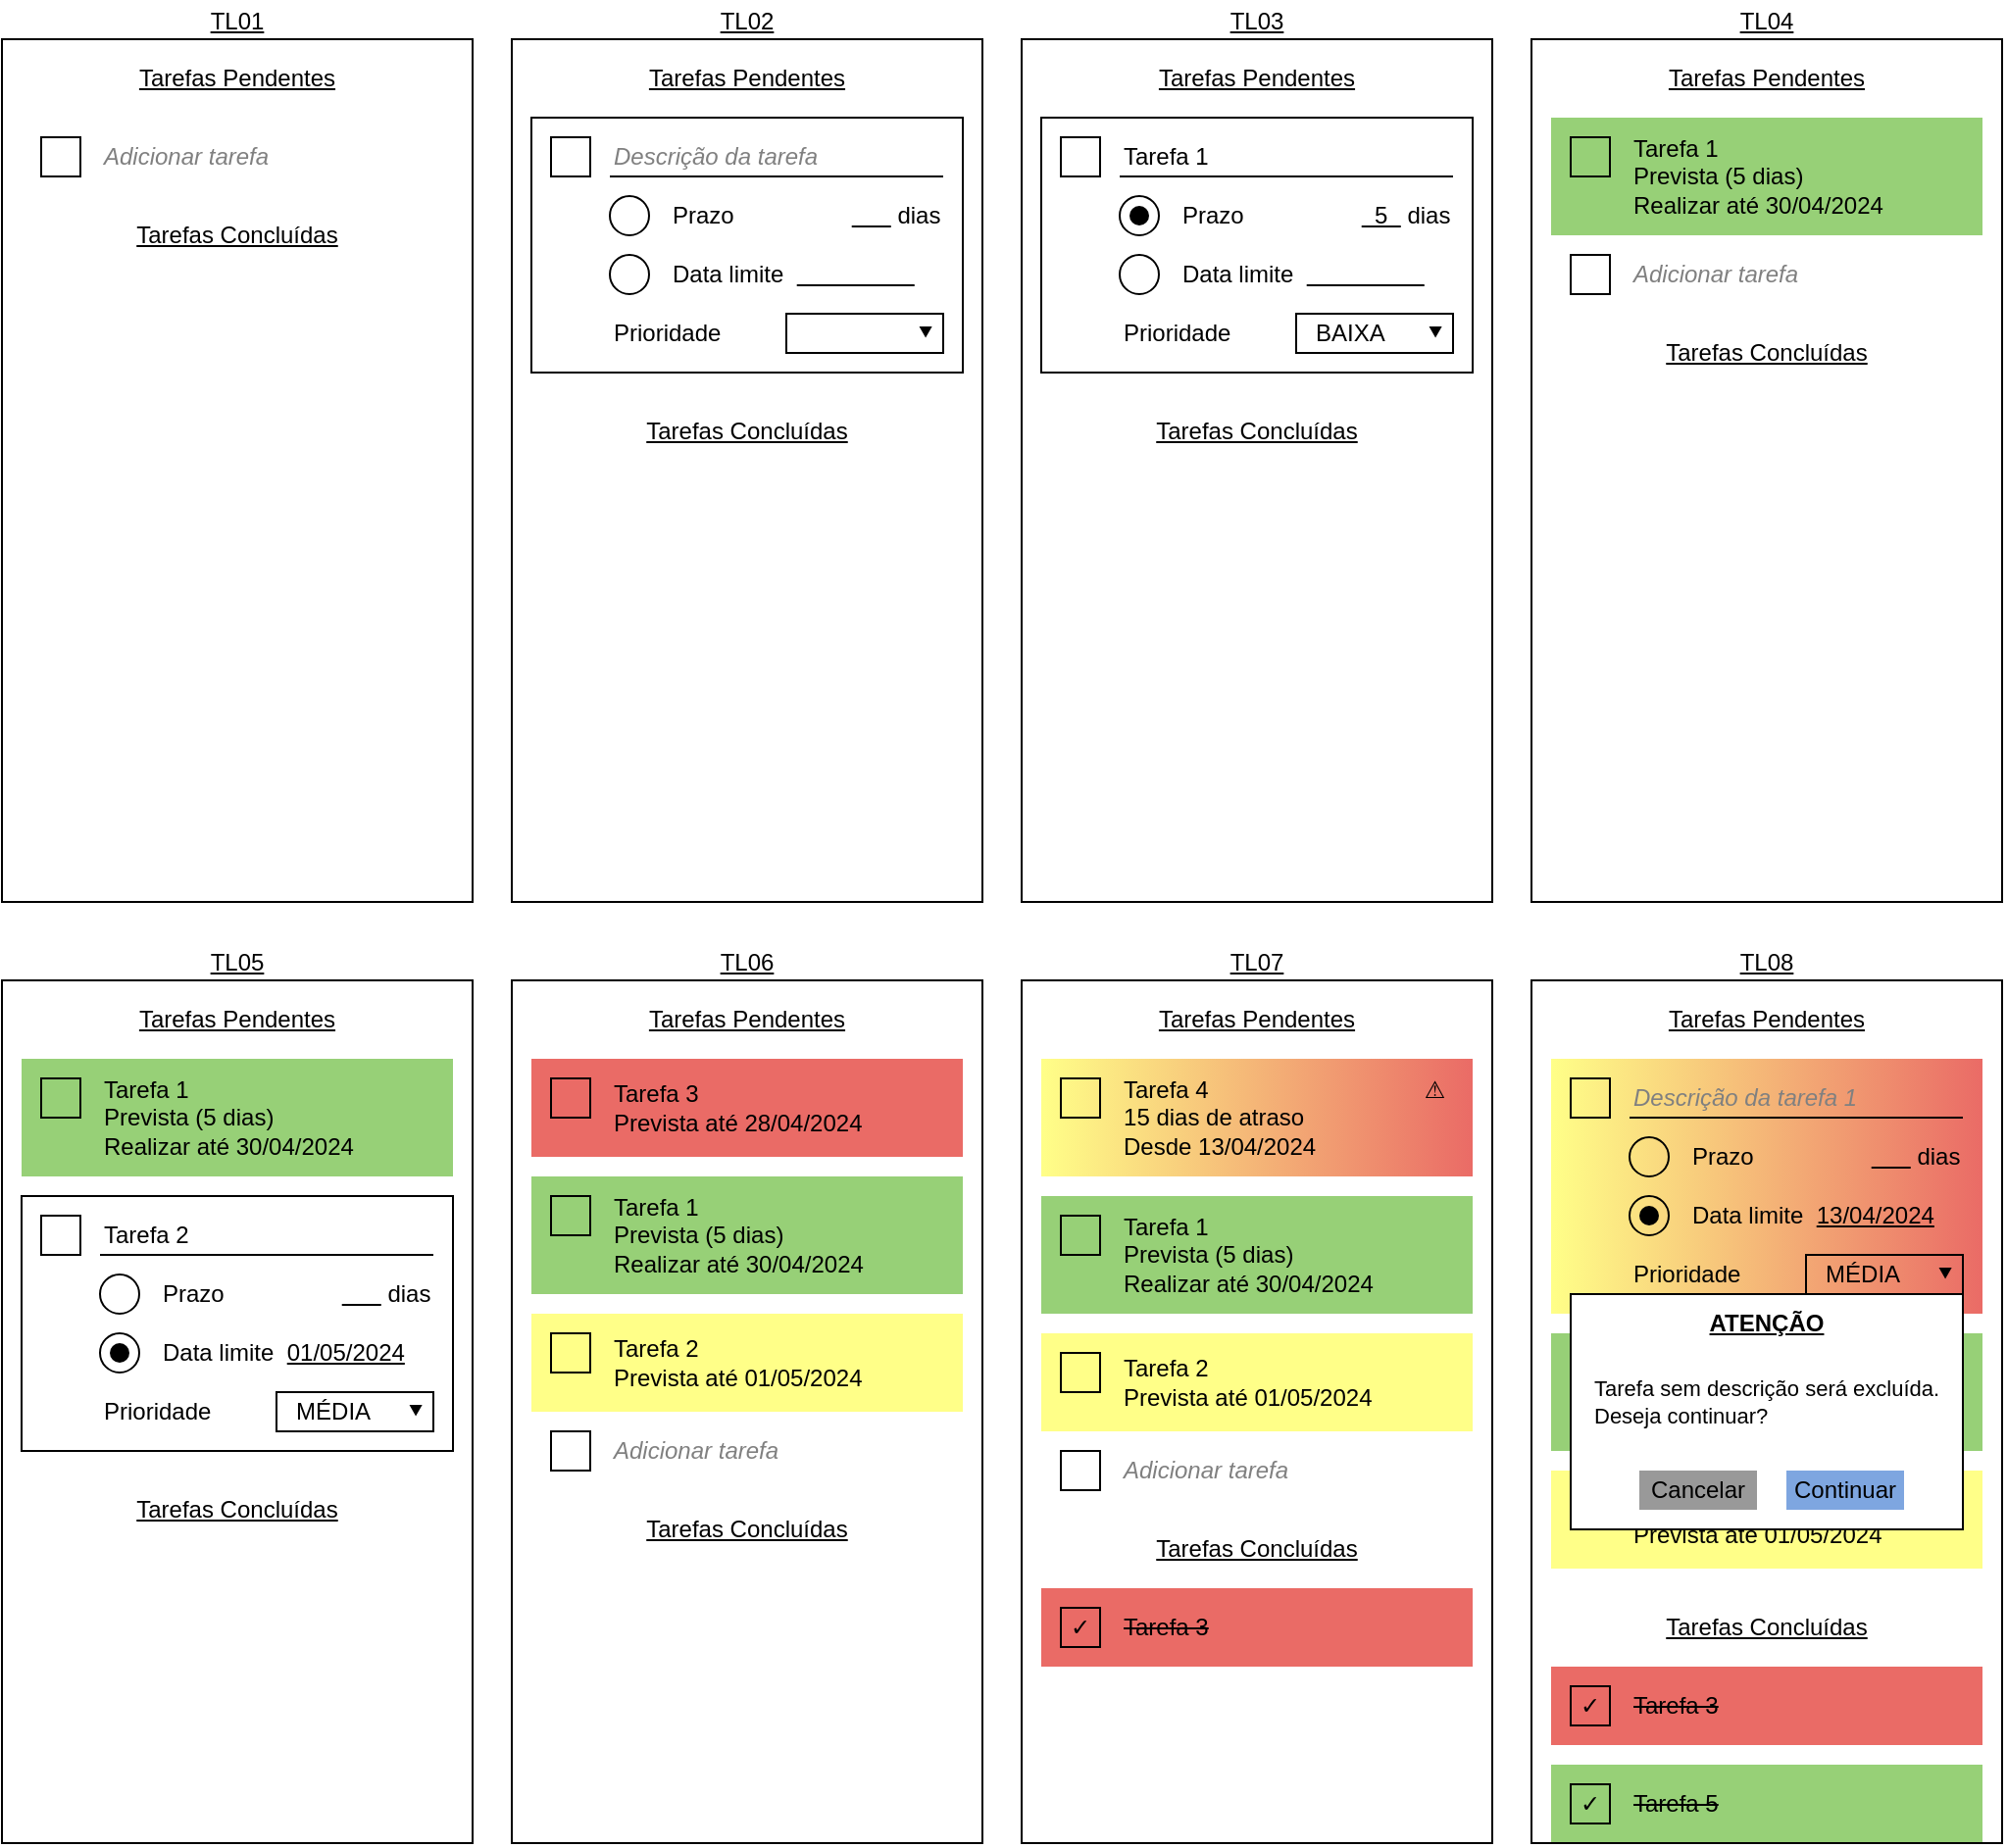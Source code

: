 <mxfile>
    <diagram id="zoNxnzuM_VOvOxAYMEht" name="Página-1">
        <mxGraphModel dx="1189" dy="830" grid="1" gridSize="10" guides="1" tooltips="1" connect="1" arrows="1" fold="1" page="1" pageScale="1" pageWidth="827" pageHeight="1169" math="0" shadow="0">
            <root>
                <mxCell id="0"/>
                <mxCell id="1" parent="0"/>
                <mxCell id="4" value="" style="rounded=0;whiteSpace=wrap;html=1;" parent="1" vertex="1">
                    <mxGeometry x="300" y="40" width="240" height="440" as="geometry"/>
                </mxCell>
                <mxCell id="8" value="" style="rounded=0;whiteSpace=wrap;html=1;fontColor=default;" parent="1" vertex="1">
                    <mxGeometry x="310" y="80" width="220" height="130" as="geometry"/>
                </mxCell>
                <mxCell id="fBBzk_Op71B5IGKMKYkR-2" value="" style="rounded=0;whiteSpace=wrap;html=1;" parent="1" vertex="1">
                    <mxGeometry x="560" y="40" width="240" height="440" as="geometry"/>
                </mxCell>
                <mxCell id="1oSGOz-6xAhJUzyeJU_1-1" value="" style="rounded=0;whiteSpace=wrap;html=1;" parent="1" vertex="1">
                    <mxGeometry x="40" y="40" width="240" height="440" as="geometry"/>
                </mxCell>
                <mxCell id="1oSGOz-6xAhJUzyeJU_1-2" value="Tarefas Pendentes" style="text;html=1;align=center;verticalAlign=middle;whiteSpace=wrap;rounded=0;fontStyle=4;fontColor=default;" parent="1" vertex="1">
                    <mxGeometry x="40" y="40" width="240" height="40" as="geometry"/>
                </mxCell>
                <mxCell id="1oSGOz-6xAhJUzyeJU_1-4" value="" style="whiteSpace=wrap;html=1;aspect=fixed;fontColor=default;" parent="1" vertex="1">
                    <mxGeometry x="60" y="90" width="20" height="20" as="geometry"/>
                </mxCell>
                <mxCell id="1oSGOz-6xAhJUzyeJU_1-21" value="" style="rounded=0;whiteSpace=wrap;html=1;" parent="1" vertex="1">
                    <mxGeometry x="820" y="40" width="240" height="440" as="geometry"/>
                </mxCell>
                <mxCell id="1oSGOz-6xAhJUzyeJU_1-22" value="Tarefas Pendentes" style="text;html=1;align=center;verticalAlign=middle;whiteSpace=wrap;rounded=0;fontStyle=4;fontColor=default;" parent="1" vertex="1">
                    <mxGeometry x="820" y="40" width="240" height="40" as="geometry"/>
                </mxCell>
                <mxCell id="1oSGOz-6xAhJUzyeJU_1-30" value="Tarefas Concluídas" style="text;html=1;align=center;verticalAlign=middle;whiteSpace=wrap;rounded=0;fontStyle=4;fontColor=default;" parent="1" vertex="1">
                    <mxGeometry x="820" y="180" width="240" height="40" as="geometry"/>
                </mxCell>
                <mxCell id="fBBzk_Op71B5IGKMKYkR-1" value="Tarefas Concluídas" style="text;html=1;align=center;verticalAlign=middle;whiteSpace=wrap;rounded=0;fontStyle=4;fontColor=default;" parent="1" vertex="1">
                    <mxGeometry x="40" y="120" width="240" height="40" as="geometry"/>
                </mxCell>
                <mxCell id="fBBzk_Op71B5IGKMKYkR-3" value="Tarefas Pendentes" style="text;html=1;align=center;verticalAlign=middle;whiteSpace=wrap;rounded=0;fontStyle=4;fontColor=default;" parent="1" vertex="1">
                    <mxGeometry x="560" y="40" width="240" height="40" as="geometry"/>
                </mxCell>
                <mxCell id="fBBzk_Op71B5IGKMKYkR-11" value="Tarefas Concluídas" style="text;html=1;align=center;verticalAlign=middle;whiteSpace=wrap;rounded=0;fontStyle=4;fontColor=default;" parent="1" vertex="1">
                    <mxGeometry x="560" y="220" width="240" height="40" as="geometry"/>
                </mxCell>
                <mxCell id="fBBzk_Op71B5IGKMKYkR-22" value="TL01" style="text;html=1;align=center;verticalAlign=bottom;whiteSpace=wrap;rounded=0;fontStyle=4" parent="1" vertex="1">
                    <mxGeometry x="40" y="20" width="240" height="20" as="geometry"/>
                </mxCell>
                <mxCell id="fBBzk_Op71B5IGKMKYkR-23" value="TL02" style="text;html=1;align=center;verticalAlign=bottom;whiteSpace=wrap;rounded=0;fontStyle=4" parent="1" vertex="1">
                    <mxGeometry x="300" y="20" width="240" height="20" as="geometry"/>
                </mxCell>
                <mxCell id="fBBzk_Op71B5IGKMKYkR-24" value="TL03" style="text;html=1;align=center;verticalAlign=bottom;whiteSpace=wrap;rounded=0;fontStyle=4" parent="1" vertex="1">
                    <mxGeometry x="560" y="20" width="240" height="20" as="geometry"/>
                </mxCell>
                <mxCell id="fBBzk_Op71B5IGKMKYkR-31" value="TL05" style="text;html=1;align=center;verticalAlign=bottom;whiteSpace=wrap;rounded=0;fontStyle=4" parent="1" vertex="1">
                    <mxGeometry x="40" y="500" width="240" height="20" as="geometry"/>
                </mxCell>
                <mxCell id="fBBzk_Op71B5IGKMKYkR-38" value="TL06" style="text;html=1;align=center;verticalAlign=bottom;whiteSpace=wrap;rounded=0;fontStyle=4" parent="1" vertex="1">
                    <mxGeometry x="300" y="500" width="240" height="20" as="geometry"/>
                </mxCell>
                <mxCell id="5" value="Tarefas Pendentes" style="text;html=1;align=center;verticalAlign=middle;whiteSpace=wrap;rounded=0;fontStyle=4;fontColor=default;" parent="1" vertex="1">
                    <mxGeometry x="300" y="40" width="240" height="40" as="geometry"/>
                </mxCell>
                <mxCell id="6" value="" style="whiteSpace=wrap;html=1;aspect=fixed;fontColor=default;" parent="1" vertex="1">
                    <mxGeometry x="320" y="90" width="20" height="20" as="geometry"/>
                </mxCell>
                <mxCell id="7" value="Tarefas Concluídas" style="text;html=1;align=center;verticalAlign=middle;whiteSpace=wrap;rounded=0;fontStyle=4;fontColor=default;" parent="1" vertex="1">
                    <mxGeometry x="300" y="220" width="240" height="40" as="geometry"/>
                </mxCell>
                <mxCell id="9" value="&lt;span&gt;Descrição da tarefa&lt;/span&gt;" style="text;html=1;align=left;verticalAlign=middle;whiteSpace=wrap;rounded=0;fontStyle=2;fontColor=#808080;" parent="1" vertex="1">
                    <mxGeometry x="350" y="90" width="170" height="20" as="geometry"/>
                </mxCell>
                <mxCell id="10" value="" style="ellipse;whiteSpace=wrap;html=1;aspect=fixed;fontColor=default;" parent="1" vertex="1">
                    <mxGeometry x="350" y="120" width="20" height="20" as="geometry"/>
                </mxCell>
                <mxCell id="11" value="&lt;span style=&quot;border-color: rgb(0, 0, 0); font-family: Helvetica; font-size: 12px; font-style: normal; font-variant-ligatures: normal; font-variant-caps: normal; font-weight: 400; letter-spacing: normal; orphans: 2; text-align: left; text-indent: 0px; text-transform: none; widows: 2; word-spacing: 0px; -webkit-text-stroke-width: 0px;&quot;&gt;Prazo&amp;nbsp; &amp;nbsp; &amp;nbsp; &amp;nbsp; &amp;nbsp; &amp;nbsp; &amp;nbsp; &amp;nbsp; &amp;nbsp;&amp;nbsp;&lt;/span&gt;&lt;u style=&quot;border-color: rgb(0, 0, 0); font-family: Helvetica; font-size: 12px; font-style: normal; font-variant-ligatures: normal; font-variant-caps: normal; font-weight: 400; letter-spacing: normal; orphans: 2; text-align: left; text-indent: 0px; text-transform: none; widows: 2; word-spacing: 0px; -webkit-text-stroke-width: 0px;&quot;&gt;&amp;nbsp; &amp;nbsp; &amp;nbsp; &lt;/u&gt;&lt;span style=&quot;border-color: rgb(0, 0, 0); font-family: Helvetica; font-size: 12px; font-style: normal; font-variant-ligatures: normal; font-variant-caps: normal; font-weight: 400; letter-spacing: normal; orphans: 2; text-align: left; text-indent: 0px; text-transform: none; widows: 2; word-spacing: 0px; -webkit-text-stroke-width: 0px;&quot;&gt;&amp;nbsp;dias&lt;/span&gt;" style="text;whiteSpace=wrap;html=1;verticalAlign=middle;fontColor=default;" parent="1" vertex="1">
                    <mxGeometry x="380" y="120" width="140" height="20" as="geometry"/>
                </mxCell>
                <mxCell id="14" value="" style="ellipse;whiteSpace=wrap;html=1;aspect=fixed;fontColor=default;" parent="1" vertex="1">
                    <mxGeometry x="350" y="150" width="20" height="20" as="geometry"/>
                </mxCell>
                <mxCell id="15" value="&lt;span style=&quot;border-color: rgb(0, 0, 0); font-family: Helvetica; font-size: 12px; font-style: normal; font-variant-ligatures: normal; font-variant-caps: normal; font-weight: 400; letter-spacing: normal; orphans: 2; text-align: left; text-indent: 0px; text-transform: none; widows: 2; word-spacing: 0px; -webkit-text-stroke-width: 0px;&quot;&gt;Data limite&amp;nbsp;&amp;nbsp;&lt;u&gt; &amp;nbsp; &amp;nbsp;&amp;nbsp; &amp;nbsp; &amp;nbsp; &amp;nbsp; &amp;nbsp; &amp;nbsp; &amp;nbsp;&amp;nbsp;&lt;/u&gt;&lt;/span&gt;&lt;span style=&quot;font-family: &amp;quot;Times New Roman&amp;quot;;&quot;&gt;&lt;font style=&quot;font-size: 10px;&quot;&gt;📅&lt;/font&gt;&lt;/span&gt;" style="text;whiteSpace=wrap;html=1;verticalAlign=middle;fontColor=default;" parent="1" vertex="1">
                    <mxGeometry x="380" y="150" width="140" height="20" as="geometry"/>
                </mxCell>
                <mxCell id="16" value="Prioridade" style="text;whiteSpace=wrap;html=1;verticalAlign=middle;fontColor=default;" parent="1" vertex="1">
                    <mxGeometry x="350" y="180" width="80" height="20" as="geometry"/>
                </mxCell>
                <mxCell id="17" value="" style="rounded=0;whiteSpace=wrap;html=1;labelBackgroundColor=none;fontSize=12;fontColor=default;" parent="1" vertex="1">
                    <mxGeometry x="440" y="180" width="80" height="20" as="geometry"/>
                </mxCell>
                <mxCell id="19" value="&lt;span style=&quot;font-family: &amp;quot;Times New Roman&amp;quot;; font-size: 12px;&quot;&gt;⯆&lt;/span&gt;" style="text;whiteSpace=wrap;html=1;verticalAlign=middle;fontColor=default;fontSize=12;align=center;" parent="1" vertex="1">
                    <mxGeometry x="502" y="180" width="18" height="20" as="geometry"/>
                </mxCell>
                <mxCell id="20" value="" style="endArrow=none;html=1;fontSize=12;fontColor=default;exitX=0;exitY=1;exitDx=0;exitDy=0;entryX=1;entryY=1;entryDx=0;entryDy=0;" parent="1" source="9" target="9" edge="1">
                    <mxGeometry width="50" height="50" relative="1" as="geometry">
                        <mxPoint x="420" y="210" as="sourcePoint"/>
                        <mxPoint x="470" y="160" as="targetPoint"/>
                    </mxGeometry>
                </mxCell>
                <mxCell id="22" value="" style="rounded=0;whiteSpace=wrap;html=1;fontColor=default;" parent="1" vertex="1">
                    <mxGeometry x="570" y="80" width="220" height="130" as="geometry"/>
                </mxCell>
                <mxCell id="23" value="" style="whiteSpace=wrap;html=1;aspect=fixed;fontColor=default;" parent="1" vertex="1">
                    <mxGeometry x="580" y="90" width="20" height="20" as="geometry"/>
                </mxCell>
                <mxCell id="24" value="&lt;span style=&quot;font-style: normal;&quot;&gt;&lt;font&gt;Tarefa 1&lt;/font&gt;&lt;/span&gt;" style="text;html=1;align=left;verticalAlign=middle;whiteSpace=wrap;rounded=0;fontStyle=2;fontColor=default;" parent="1" vertex="1">
                    <mxGeometry x="610" y="90" width="170" height="20" as="geometry"/>
                </mxCell>
                <mxCell id="25" value="" style="ellipse;whiteSpace=wrap;html=1;aspect=fixed;fontColor=default;" parent="1" vertex="1">
                    <mxGeometry x="610" y="120" width="20" height="20" as="geometry"/>
                </mxCell>
                <mxCell id="26" value="&lt;span style=&quot;border-color: rgb(0, 0, 0); font-family: Helvetica; font-size: 12px; font-style: normal; font-variant-ligatures: normal; font-variant-caps: normal; font-weight: 400; letter-spacing: normal; orphans: 2; text-align: left; text-indent: 0px; text-transform: none; widows: 2; word-spacing: 0px; -webkit-text-stroke-width: 0px;&quot;&gt;Prazo&amp;nbsp; &amp;nbsp; &amp;nbsp; &amp;nbsp; &amp;nbsp; &amp;nbsp; &amp;nbsp; &amp;nbsp; &amp;nbsp; &lt;/span&gt;&lt;u style=&quot;border-color: rgb(0, 0, 0); font-family: Helvetica; font-size: 12px; font-style: normal; font-variant-ligatures: normal; font-variant-caps: normal; font-weight: 400; letter-spacing: normal; orphans: 2; text-align: left; text-indent: 0px; text-transform: none; widows: 2; word-spacing: 0px; -webkit-text-stroke-width: 0px;&quot;&gt;&amp;nbsp; 5&amp;nbsp; &lt;/u&gt;&lt;span style=&quot;border-color: rgb(0, 0, 0); font-family: Helvetica; font-size: 12px; font-style: normal; font-variant-ligatures: normal; font-variant-caps: normal; font-weight: 400; letter-spacing: normal; orphans: 2; text-align: left; text-indent: 0px; text-transform: none; widows: 2; word-spacing: 0px; -webkit-text-stroke-width: 0px;&quot;&gt;&amp;nbsp;dias&lt;/span&gt;" style="text;whiteSpace=wrap;html=1;verticalAlign=middle;fontColor=default;" parent="1" vertex="1">
                    <mxGeometry x="640" y="120" width="140" height="20" as="geometry"/>
                </mxCell>
                <mxCell id="27" value="" style="ellipse;whiteSpace=wrap;html=1;aspect=fixed;fontColor=default;" parent="1" vertex="1">
                    <mxGeometry x="610" y="150" width="20" height="20" as="geometry"/>
                </mxCell>
                <mxCell id="28" value="&lt;span style=&quot;border-color: rgb(0, 0, 0); font-family: Helvetica; font-size: 12px; font-style: normal; font-variant-ligatures: normal; font-variant-caps: normal; font-weight: 400; letter-spacing: normal; orphans: 2; text-align: left; text-indent: 0px; text-transform: none; widows: 2; word-spacing: 0px; -webkit-text-stroke-width: 0px;&quot;&gt;Data limite&amp;nbsp;&amp;nbsp;&lt;u&gt; &amp;nbsp; &amp;nbsp;&amp;nbsp; &amp;nbsp; &amp;nbsp; &amp;nbsp; &amp;nbsp; &amp;nbsp; &amp;nbsp;&amp;nbsp;&lt;/u&gt;&lt;/span&gt;&lt;span style=&quot;font-family: &amp;quot;Times New Roman&amp;quot;;&quot;&gt;&lt;font style=&quot;font-size: 10px;&quot;&gt;📅&lt;/font&gt;&lt;/span&gt;" style="text;whiteSpace=wrap;html=1;verticalAlign=middle;fontColor=default;" parent="1" vertex="1">
                    <mxGeometry x="640" y="150" width="140" height="20" as="geometry"/>
                </mxCell>
                <mxCell id="30" value="" style="rounded=0;whiteSpace=wrap;html=1;labelBackgroundColor=none;fontSize=12;fontColor=default;" parent="1" vertex="1">
                    <mxGeometry x="700" y="180" width="80" height="20" as="geometry"/>
                </mxCell>
                <mxCell id="31" value="&lt;span style=&quot;font-family: &amp;quot;Times New Roman&amp;quot;; font-size: 12px;&quot;&gt;⯆&lt;/span&gt;" style="text;whiteSpace=wrap;html=1;verticalAlign=middle;fontColor=default;fontSize=12;align=center;" parent="1" vertex="1">
                    <mxGeometry x="762" y="180" width="18" height="20" as="geometry"/>
                </mxCell>
                <mxCell id="32" value="" style="endArrow=none;html=1;fontSize=12;fontColor=default;exitX=0;exitY=1;exitDx=0;exitDy=0;entryX=1;entryY=1;entryDx=0;entryDy=0;" parent="1" source="24" target="24" edge="1">
                    <mxGeometry width="50" height="50" relative="1" as="geometry">
                        <mxPoint x="680" y="210" as="sourcePoint"/>
                        <mxPoint x="730" y="160" as="targetPoint"/>
                    </mxGeometry>
                </mxCell>
                <mxCell id="34" value="&lt;span&gt;Adicionar tarefa&lt;/span&gt;" style="text;html=1;align=left;verticalAlign=middle;whiteSpace=wrap;rounded=0;fontStyle=2;fontColor=#808080;" parent="1" vertex="1">
                    <mxGeometry x="90" y="90" width="170" height="20" as="geometry"/>
                </mxCell>
                <mxCell id="35" value="" style="ellipse;whiteSpace=wrap;html=1;aspect=fixed;labelBorderColor=none;fontColor=default;fillStyle=solid;fillColor=#000000;strokeColor=none;" parent="1" vertex="1">
                    <mxGeometry x="615" y="125" width="10" height="10" as="geometry"/>
                </mxCell>
                <mxCell id="29" value="Prioridade&amp;nbsp; &amp;nbsp; &amp;nbsp; &amp;nbsp; &amp;nbsp; &amp;nbsp; &amp;nbsp;BAIXA" style="text;whiteSpace=wrap;html=1;verticalAlign=middle;fontColor=default;" parent="1" vertex="1">
                    <mxGeometry x="610" y="180" width="150" height="20" as="geometry"/>
                </mxCell>
                <mxCell id="36" value="" style="whiteSpace=wrap;html=1;aspect=fixed;fontColor=default;" parent="1" vertex="1">
                    <mxGeometry x="840" y="150" width="20" height="20" as="geometry"/>
                </mxCell>
                <mxCell id="37" value="&lt;span&gt;Adicionar tarefa&lt;/span&gt;" style="text;html=1;align=left;verticalAlign=middle;whiteSpace=wrap;rounded=0;fontStyle=2;fontColor=#808080;" parent="1" vertex="1">
                    <mxGeometry x="870" y="150" width="170" height="20" as="geometry"/>
                </mxCell>
                <mxCell id="38" value="" style="rounded=0;whiteSpace=wrap;html=1;fillColor=#97D077;strokeColor=none;gradientColor=none;fontColor=default;" parent="1" vertex="1">
                    <mxGeometry x="830" y="80" width="220" height="60" as="geometry"/>
                </mxCell>
                <mxCell id="39" value="" style="whiteSpace=wrap;html=1;aspect=fixed;fillColor=none;strokeColor=#000000;fontColor=default;" parent="1" vertex="1">
                    <mxGeometry x="840" y="90" width="20" height="20" as="geometry"/>
                </mxCell>
                <mxCell id="40" value="&lt;span style=&quot;font-style: normal;&quot;&gt;&lt;font&gt;Tarefa 1&lt;br&gt;Prevista (5 dias)&lt;br&gt;Realizar até 30/04/2024&lt;br&gt;&lt;/font&gt;&lt;/span&gt;" style="text;html=1;align=left;verticalAlign=middle;whiteSpace=wrap;rounded=0;fontStyle=2;fontColor=default;" parent="1" vertex="1">
                    <mxGeometry x="870" y="90" width="170" height="40" as="geometry"/>
                </mxCell>
                <mxCell id="50" value="" style="rounded=0;whiteSpace=wrap;html=1;" parent="1" vertex="1">
                    <mxGeometry x="40" y="520" width="240" height="440" as="geometry"/>
                </mxCell>
                <mxCell id="51" value="Tarefas Pendentes" style="text;html=1;align=center;verticalAlign=middle;whiteSpace=wrap;rounded=0;fontStyle=4" parent="1" vertex="1">
                    <mxGeometry x="40" y="520" width="240" height="40" as="geometry"/>
                </mxCell>
                <mxCell id="52" value="Tarefas Concluídas" style="text;html=1;align=center;verticalAlign=middle;whiteSpace=wrap;rounded=0;fontStyle=4;fontColor=default;" parent="1" vertex="1">
                    <mxGeometry x="40" y="770" width="240" height="40" as="geometry"/>
                </mxCell>
                <mxCell id="55" value="" style="rounded=0;whiteSpace=wrap;html=1;fillColor=#97D077;strokeColor=none;gradientColor=none;fontColor=default;" parent="1" vertex="1">
                    <mxGeometry x="50" y="560" width="220" height="60" as="geometry"/>
                </mxCell>
                <mxCell id="56" value="" style="whiteSpace=wrap;html=1;aspect=fixed;fillColor=none;strokeColor=#000000;fontColor=default;" parent="1" vertex="1">
                    <mxGeometry x="60" y="570" width="20" height="20" as="geometry"/>
                </mxCell>
                <mxCell id="57" value="&lt;span style=&quot;font-style: normal;&quot;&gt;&lt;font&gt;Tarefa 1&lt;br&gt;Prevista (5 dias)&lt;br&gt;Realizar até 30/04/2024&lt;br&gt;&lt;/font&gt;&lt;/span&gt;" style="text;html=1;align=left;verticalAlign=middle;whiteSpace=wrap;rounded=0;fontStyle=2;fontColor=default;" parent="1" vertex="1">
                    <mxGeometry x="90" y="570" width="170" height="40" as="geometry"/>
                </mxCell>
                <mxCell id="58" value="" style="rounded=0;whiteSpace=wrap;html=1;fontColor=default;" parent="1" vertex="1">
                    <mxGeometry x="50" y="630" width="220" height="130" as="geometry"/>
                </mxCell>
                <mxCell id="59" value="" style="whiteSpace=wrap;html=1;aspect=fixed;fontColor=default;" parent="1" vertex="1">
                    <mxGeometry x="60" y="640" width="20" height="20" as="geometry"/>
                </mxCell>
                <mxCell id="60" value="&lt;span style=&quot;font-style: normal;&quot;&gt;&lt;font&gt;Tarefa 2&lt;/font&gt;&lt;/span&gt;" style="text;html=1;align=left;verticalAlign=middle;whiteSpace=wrap;rounded=0;fontStyle=2;fontColor=default;" parent="1" vertex="1">
                    <mxGeometry x="90" y="640" width="170" height="20" as="geometry"/>
                </mxCell>
                <mxCell id="61" value="" style="ellipse;whiteSpace=wrap;html=1;aspect=fixed;fontColor=default;" parent="1" vertex="1">
                    <mxGeometry x="90" y="670" width="20" height="20" as="geometry"/>
                </mxCell>
                <mxCell id="62" value="&lt;span style=&quot;border-color: rgb(0, 0, 0); font-family: Helvetica; font-size: 12px; font-style: normal; font-variant-ligatures: normal; font-variant-caps: normal; font-weight: 400; letter-spacing: normal; orphans: 2; text-align: left; text-indent: 0px; text-transform: none; widows: 2; word-spacing: 0px; -webkit-text-stroke-width: 0px;&quot;&gt;Prazo&amp;nbsp; &amp;nbsp; &amp;nbsp; &amp;nbsp; &amp;nbsp; &amp;nbsp; &amp;nbsp; &amp;nbsp; &amp;nbsp; &lt;/span&gt;&lt;u style=&quot;border-color: rgb(0, 0, 0); font-family: Helvetica; font-size: 12px; font-style: normal; font-variant-ligatures: normal; font-variant-caps: normal; font-weight: 400; letter-spacing: normal; orphans: 2; text-align: left; text-indent: 0px; text-transform: none; widows: 2; word-spacing: 0px; -webkit-text-stroke-width: 0px;&quot;&gt;&amp;nbsp; &amp;nbsp; &amp;nbsp;&amp;nbsp;&lt;/u&gt;&lt;span style=&quot;border-color: rgb(0, 0, 0); font-family: Helvetica; font-size: 12px; font-style: normal; font-variant-ligatures: normal; font-variant-caps: normal; font-weight: 400; letter-spacing: normal; orphans: 2; text-align: left; text-indent: 0px; text-transform: none; widows: 2; word-spacing: 0px; -webkit-text-stroke-width: 0px;&quot;&gt;&amp;nbsp;dias&lt;/span&gt;" style="text;whiteSpace=wrap;html=1;verticalAlign=middle;fontColor=default;" parent="1" vertex="1">
                    <mxGeometry x="120" y="670" width="140" height="20" as="geometry"/>
                </mxCell>
                <mxCell id="63" value="" style="ellipse;whiteSpace=wrap;html=1;aspect=fixed;fontColor=default;" parent="1" vertex="1">
                    <mxGeometry x="90" y="700" width="20" height="20" as="geometry"/>
                </mxCell>
                <mxCell id="64" value="&lt;span style=&quot;border-color: rgb(0, 0, 0); font-family: Helvetica; font-size: 12px; font-style: normal; font-variant-ligatures: normal; font-variant-caps: normal; font-weight: 400; letter-spacing: normal; orphans: 2; text-align: left; text-indent: 0px; text-transform: none; widows: 2; word-spacing: 0px; -webkit-text-stroke-width: 0px;&quot;&gt;Data limite&amp;nbsp; &lt;u&gt;01/05/2024&lt;/u&gt;&lt;/span&gt;&lt;span style=&quot;font-family: &amp;quot;Times New Roman&amp;quot;;&quot;&gt;&lt;font style=&quot;font-size: 10px;&quot;&gt;📅&lt;/font&gt;&lt;/span&gt;" style="text;whiteSpace=wrap;html=1;verticalAlign=middle;fontColor=default;" parent="1" vertex="1">
                    <mxGeometry x="120" y="700" width="140" height="20" as="geometry"/>
                </mxCell>
                <mxCell id="65" value="" style="rounded=0;whiteSpace=wrap;html=1;labelBackgroundColor=none;fontSize=12;fontColor=default;" parent="1" vertex="1">
                    <mxGeometry x="180" y="730" width="80" height="20" as="geometry"/>
                </mxCell>
                <mxCell id="66" value="&lt;span style=&quot;font-family: &amp;quot;Times New Roman&amp;quot;; font-size: 12px;&quot;&gt;⯆&lt;/span&gt;" style="text;whiteSpace=wrap;html=1;verticalAlign=middle;fontColor=default;fontSize=12;align=center;" parent="1" vertex="1">
                    <mxGeometry x="242" y="730" width="18" height="20" as="geometry"/>
                </mxCell>
                <mxCell id="67" value="" style="endArrow=none;html=1;fontSize=12;fontColor=default;exitX=0;exitY=1;exitDx=0;exitDy=0;entryX=1;entryY=1;entryDx=0;entryDy=0;" parent="1" source="60" target="60" edge="1">
                    <mxGeometry width="50" height="50" relative="1" as="geometry">
                        <mxPoint x="160" y="760" as="sourcePoint"/>
                        <mxPoint x="210" y="710" as="targetPoint"/>
                    </mxGeometry>
                </mxCell>
                <mxCell id="68" value="" style="ellipse;whiteSpace=wrap;html=1;aspect=fixed;labelBorderColor=none;fontColor=default;fillStyle=solid;fillColor=#000000;strokeColor=none;" parent="1" vertex="1">
                    <mxGeometry x="95" y="705" width="10" height="10" as="geometry"/>
                </mxCell>
                <mxCell id="69" value="Prioridade&amp;nbsp; &amp;nbsp; &amp;nbsp; &amp;nbsp; &amp;nbsp; &amp;nbsp; &amp;nbsp;MÉDIA" style="text;whiteSpace=wrap;html=1;verticalAlign=middle;fontColor=default;" parent="1" vertex="1">
                    <mxGeometry x="90" y="730" width="150" height="20" as="geometry"/>
                </mxCell>
                <mxCell id="70" value="" style="rounded=0;whiteSpace=wrap;html=1;" parent="1" vertex="1">
                    <mxGeometry x="300" y="520" width="240" height="440" as="geometry"/>
                </mxCell>
                <mxCell id="71" value="Tarefas Pendentes" style="text;html=1;align=center;verticalAlign=middle;whiteSpace=wrap;rounded=0;fontStyle=4" parent="1" vertex="1">
                    <mxGeometry x="300" y="520" width="240" height="40" as="geometry"/>
                </mxCell>
                <mxCell id="72" value="Tarefas Concluídas" style="text;html=1;align=center;verticalAlign=middle;whiteSpace=wrap;rounded=0;fontStyle=4;fontColor=default;" parent="1" vertex="1">
                    <mxGeometry x="300" y="780" width="240" height="40" as="geometry"/>
                </mxCell>
                <mxCell id="75" value="" style="rounded=0;whiteSpace=wrap;html=1;fillColor=#EA6B66;strokeColor=none;gradientColor=none;fontColor=default;" parent="1" vertex="1">
                    <mxGeometry x="310" y="560" width="220" height="50" as="geometry"/>
                </mxCell>
                <mxCell id="76" value="" style="whiteSpace=wrap;html=1;aspect=fixed;fillColor=none;strokeColor=#000000;fontColor=default;" parent="1" vertex="1">
                    <mxGeometry x="320" y="570" width="20" height="20" as="geometry"/>
                </mxCell>
                <mxCell id="77" value="&lt;span style=&quot;font-style: normal;&quot;&gt;&lt;font&gt;Tarefa 3&lt;br&gt;Prevista&amp;nbsp;até 28/04/2024&lt;br&gt;&lt;/font&gt;&lt;/span&gt;" style="text;html=1;align=left;verticalAlign=middle;whiteSpace=wrap;rounded=0;fontStyle=2;fontColor=default;" parent="1" vertex="1">
                    <mxGeometry x="350" y="570" width="170" height="30" as="geometry"/>
                </mxCell>
                <mxCell id="78" value="" style="rounded=0;whiteSpace=wrap;html=1;fillColor=#97D077;strokeColor=none;gradientColor=none;fontColor=default;" parent="1" vertex="1">
                    <mxGeometry x="310" y="620" width="220" height="60" as="geometry"/>
                </mxCell>
                <mxCell id="79" value="" style="whiteSpace=wrap;html=1;aspect=fixed;fillColor=none;strokeColor=#000000;fontColor=default;" parent="1" vertex="1">
                    <mxGeometry x="320" y="630" width="20" height="20" as="geometry"/>
                </mxCell>
                <mxCell id="80" value="&lt;span style=&quot;font-style: normal;&quot;&gt;&lt;font&gt;Tarefa 1&lt;br&gt;Prevista (5 dias)&lt;br&gt;Realizar até 30/04/2024&lt;br&gt;&lt;/font&gt;&lt;/span&gt;" style="text;html=1;align=left;verticalAlign=middle;whiteSpace=wrap;rounded=0;fontStyle=2;fontColor=default;" parent="1" vertex="1">
                    <mxGeometry x="350" y="630" width="170" height="40" as="geometry"/>
                </mxCell>
                <mxCell id="81" value="" style="rounded=0;whiteSpace=wrap;html=1;fillColor=#ffff88;strokeColor=none;fontColor=default;" parent="1" vertex="1">
                    <mxGeometry x="310" y="690" width="220" height="50" as="geometry"/>
                </mxCell>
                <mxCell id="82" value="" style="whiteSpace=wrap;html=1;aspect=fixed;fillColor=none;strokeColor=#000000;fontColor=default;" parent="1" vertex="1">
                    <mxGeometry x="320" y="700" width="20" height="20" as="geometry"/>
                </mxCell>
                <mxCell id="83" value="&lt;span style=&quot;font-style: normal;&quot;&gt;&lt;font&gt;Tarefa 2&lt;br&gt;Prevista&amp;nbsp;até 01/05/2024&lt;br&gt;&lt;/font&gt;&lt;/span&gt;" style="text;html=1;align=left;verticalAlign=middle;whiteSpace=wrap;rounded=0;fontStyle=2;fontColor=default;" parent="1" vertex="1">
                    <mxGeometry x="350" y="700" width="170" height="30" as="geometry"/>
                </mxCell>
                <mxCell id="84" value="" style="rounded=0;whiteSpace=wrap;html=1;" parent="1" vertex="1">
                    <mxGeometry x="560" y="520" width="240" height="440" as="geometry"/>
                </mxCell>
                <mxCell id="85" value="Tarefas Pendentes" style="text;html=1;align=center;verticalAlign=middle;whiteSpace=wrap;rounded=0;fontStyle=4" parent="1" vertex="1">
                    <mxGeometry x="560" y="520" width="240" height="40" as="geometry"/>
                </mxCell>
                <mxCell id="86" value="Tarefas Concluídas" style="text;html=1;align=center;verticalAlign=middle;whiteSpace=wrap;rounded=0;fontStyle=4;fontColor=default;" parent="1" vertex="1">
                    <mxGeometry x="560" y="790" width="240" height="40" as="geometry"/>
                </mxCell>
                <mxCell id="87" value="" style="rounded=0;whiteSpace=wrap;html=1;fillColor=#ffff88;strokeColor=none;gradientColor=#EA6B66;gradientDirection=east;fontColor=default;" parent="1" vertex="1">
                    <mxGeometry x="570" y="560" width="220" height="60" as="geometry"/>
                </mxCell>
                <mxCell id="88" value="" style="whiteSpace=wrap;html=1;aspect=fixed;fillColor=none;strokeColor=#000000;fontColor=default;" parent="1" vertex="1">
                    <mxGeometry x="580" y="570" width="20" height="20" as="geometry"/>
                </mxCell>
                <mxCell id="89" value="&lt;span style=&quot;font-style: normal;&quot;&gt;&lt;font&gt;Tarefa 4&amp;nbsp; &amp;nbsp; &amp;nbsp; &amp;nbsp; &amp;nbsp; &amp;nbsp; &amp;nbsp; &amp;nbsp; &amp;nbsp; &amp;nbsp; &amp;nbsp; &amp;nbsp; &amp;nbsp; &amp;nbsp; &amp;nbsp; &amp;nbsp; &amp;nbsp;&lt;/font&gt;&lt;/span&gt;&lt;span style=&quot;font-family: &amp;quot;Times New Roman&amp;quot;; font-style: normal;&quot;&gt;⚠&lt;/span&gt;&lt;span style=&quot;font-style: normal;&quot;&gt;&lt;br&gt;1&lt;/span&gt;&lt;span style=&quot;font-style: normal;&quot;&gt;&lt;font&gt;5 dias de atraso&lt;br&gt;Desde 13/04/2024&lt;br&gt;&lt;/font&gt;&lt;/span&gt;" style="text;html=1;align=left;verticalAlign=middle;whiteSpace=wrap;rounded=0;fontStyle=2;fontColor=default;" parent="1" vertex="1">
                    <mxGeometry x="610" y="570" width="170" height="40" as="geometry"/>
                </mxCell>
                <mxCell id="90" value="" style="rounded=0;whiteSpace=wrap;html=1;fillColor=#97D077;strokeColor=none;gradientColor=none;fontColor=default;" parent="1" vertex="1">
                    <mxGeometry x="570" y="630" width="220" height="60" as="geometry"/>
                </mxCell>
                <mxCell id="91" value="" style="whiteSpace=wrap;html=1;aspect=fixed;fillColor=none;strokeColor=#000000;fontColor=default;" parent="1" vertex="1">
                    <mxGeometry x="580" y="640" width="20" height="20" as="geometry"/>
                </mxCell>
                <mxCell id="92" value="&lt;span style=&quot;font-style: normal;&quot;&gt;&lt;font&gt;Tarefa 1&lt;br&gt;Prevista (5 dias)&lt;br&gt;Realizar até 30/04/2024&lt;br&gt;&lt;/font&gt;&lt;/span&gt;" style="text;html=1;align=left;verticalAlign=middle;whiteSpace=wrap;rounded=0;fontStyle=2;fontColor=default;" parent="1" vertex="1">
                    <mxGeometry x="610" y="640" width="170" height="40" as="geometry"/>
                </mxCell>
                <mxCell id="93" value="" style="rounded=0;whiteSpace=wrap;html=1;fillColor=#ffff88;strokeColor=none;fontColor=default;" parent="1" vertex="1">
                    <mxGeometry x="570" y="700" width="220" height="50" as="geometry"/>
                </mxCell>
                <mxCell id="94" value="" style="whiteSpace=wrap;html=1;aspect=fixed;fillColor=none;strokeColor=#000000;fontColor=default;" parent="1" vertex="1">
                    <mxGeometry x="580" y="710" width="20" height="20" as="geometry"/>
                </mxCell>
                <mxCell id="95" value="&lt;span style=&quot;font-style: normal;&quot;&gt;&lt;font&gt;Tarefa 2&lt;br&gt;Prevista&amp;nbsp;até 01/05/2024&lt;br&gt;&lt;/font&gt;&lt;/span&gt;" style="text;html=1;align=left;verticalAlign=middle;whiteSpace=wrap;rounded=0;fontStyle=2;fontColor=default;" parent="1" vertex="1">
                    <mxGeometry x="610" y="710" width="170" height="30" as="geometry"/>
                </mxCell>
                <mxCell id="96" value="" style="rounded=0;whiteSpace=wrap;html=1;fillColor=#EA6B66;strokeColor=none;gradientColor=none;fontColor=default;" parent="1" vertex="1">
                    <mxGeometry x="570" y="830" width="220" height="40" as="geometry"/>
                </mxCell>
                <mxCell id="98" value="&lt;span style=&quot;font-style: normal;&quot;&gt;&lt;font&gt;&lt;strike&gt;Tarefa 3&lt;/strike&gt;&lt;br&gt;&lt;/font&gt;&lt;/span&gt;" style="text;html=1;align=left;verticalAlign=middle;whiteSpace=wrap;rounded=0;fontStyle=2;fontColor=default;" parent="1" vertex="1">
                    <mxGeometry x="610" y="840" width="170" height="20" as="geometry"/>
                </mxCell>
                <mxCell id="fBBzk_Op71B5IGKMKYkR-36" value="&lt;span style=&quot;&quot;&gt;✓&lt;/span&gt;" style="whiteSpace=wrap;html=1;aspect=fixed;labelBackgroundColor=none;fillColor=none;strokeColor=#000000;fontColor=default;" parent="1" vertex="1">
                    <mxGeometry x="580" y="840" width="20" height="20" as="geometry"/>
                </mxCell>
                <mxCell id="101" value="" style="rounded=0;whiteSpace=wrap;html=1;" parent="1" vertex="1">
                    <mxGeometry x="820" y="520" width="240" height="440" as="geometry"/>
                </mxCell>
                <mxCell id="102" value="Tarefas Pendentes" style="text;html=1;align=center;verticalAlign=middle;whiteSpace=wrap;rounded=0;fontStyle=4" parent="1" vertex="1">
                    <mxGeometry x="820" y="520" width="240" height="40" as="geometry"/>
                </mxCell>
                <mxCell id="103" value="Tarefas Concluídas" style="text;html=1;align=center;verticalAlign=middle;whiteSpace=wrap;rounded=0;fontStyle=4;fontColor=default;" parent="1" vertex="1">
                    <mxGeometry x="820" y="830" width="240" height="40" as="geometry"/>
                </mxCell>
                <mxCell id="107" value="" style="rounded=0;whiteSpace=wrap;html=1;fillColor=#97D077;strokeColor=none;gradientColor=none;fontColor=default;" parent="1" vertex="1">
                    <mxGeometry x="830" y="700" width="220" height="60" as="geometry"/>
                </mxCell>
                <mxCell id="108" value="" style="whiteSpace=wrap;html=1;aspect=fixed;fillColor=none;strokeColor=#000000;fontColor=default;" parent="1" vertex="1">
                    <mxGeometry x="840" y="710" width="20" height="20" as="geometry"/>
                </mxCell>
                <mxCell id="109" value="&lt;span style=&quot;font-style: normal;&quot;&gt;&lt;font&gt;Tarefa 1&lt;br&gt;Prevista (5 dias)&lt;br&gt;Realizar até 30/04/2024&lt;br&gt;&lt;/font&gt;&lt;/span&gt;" style="text;html=1;align=left;verticalAlign=middle;whiteSpace=wrap;rounded=0;fontStyle=2;fontColor=default;" parent="1" vertex="1">
                    <mxGeometry x="870" y="710" width="170" height="40" as="geometry"/>
                </mxCell>
                <mxCell id="110" value="" style="rounded=0;whiteSpace=wrap;html=1;fillColor=#ffff88;strokeColor=none;fontColor=default;" parent="1" vertex="1">
                    <mxGeometry x="830" y="770" width="220" height="50" as="geometry"/>
                </mxCell>
                <mxCell id="111" value="" style="whiteSpace=wrap;html=1;aspect=fixed;fillColor=none;strokeColor=#000000;fontColor=default;" parent="1" vertex="1">
                    <mxGeometry x="840" y="780" width="20" height="20" as="geometry"/>
                </mxCell>
                <mxCell id="112" value="&lt;span style=&quot;font-style: normal;&quot;&gt;&lt;font&gt;Tarefa 2&lt;br&gt;Prevista&amp;nbsp;até 01/05/2024&lt;br&gt;&lt;/font&gt;&lt;/span&gt;" style="text;html=1;align=left;verticalAlign=middle;whiteSpace=wrap;rounded=0;fontStyle=2;fontColor=default;" parent="1" vertex="1">
                    <mxGeometry x="870" y="780" width="170" height="30" as="geometry"/>
                </mxCell>
                <mxCell id="113" value="" style="rounded=0;whiteSpace=wrap;html=1;fillColor=#EA6B66;strokeColor=none;gradientColor=none;fontColor=default;" parent="1" vertex="1">
                    <mxGeometry x="830" y="870" width="220" height="40" as="geometry"/>
                </mxCell>
                <mxCell id="114" value="&lt;span style=&quot;font-style: normal;&quot;&gt;&lt;font&gt;&lt;strike&gt;Tarefa 3&lt;/strike&gt;&lt;br&gt;&lt;/font&gt;&lt;/span&gt;" style="text;html=1;align=left;verticalAlign=middle;whiteSpace=wrap;rounded=0;fontStyle=2;fontColor=default;" parent="1" vertex="1">
                    <mxGeometry x="870" y="880" width="170" height="20" as="geometry"/>
                </mxCell>
                <mxCell id="115" value="&lt;span style=&quot;&quot;&gt;✓&lt;/span&gt;" style="whiteSpace=wrap;html=1;aspect=fixed;labelBackgroundColor=none;fillColor=none;strokeColor=#000000;fontColor=default;" parent="1" vertex="1">
                    <mxGeometry x="840" y="880" width="20" height="20" as="geometry"/>
                </mxCell>
                <mxCell id="116" value="" style="rounded=0;whiteSpace=wrap;html=1;fillColor=#ffff88;strokeColor=none;gradientColor=#EA6B66;gradientDirection=east;fontColor=default;" parent="1" vertex="1">
                    <mxGeometry x="830" y="560" width="220" height="130" as="geometry"/>
                </mxCell>
                <mxCell id="117" value="" style="whiteSpace=wrap;html=1;aspect=fixed;fillColor=none;strokeColor=#000000;fontColor=default;" parent="1" vertex="1">
                    <mxGeometry x="840" y="570" width="20" height="20" as="geometry"/>
                </mxCell>
                <mxCell id="119" value="" style="ellipse;whiteSpace=wrap;html=1;aspect=fixed;fillColor=none;strokeColor=#000000;fontColor=default;" parent="1" vertex="1">
                    <mxGeometry x="870" y="600" width="20" height="20" as="geometry"/>
                </mxCell>
                <mxCell id="120" value="&lt;span style=&quot;border-color: rgb(0, 0, 0); font-family: Helvetica; font-size: 12px; font-style: normal; font-variant-ligatures: normal; font-variant-caps: normal; font-weight: 400; letter-spacing: normal; orphans: 2; text-align: left; text-indent: 0px; text-transform: none; widows: 2; word-spacing: 0px; -webkit-text-stroke-width: 0px;&quot;&gt;Prazo&amp;nbsp; &amp;nbsp; &amp;nbsp; &amp;nbsp; &amp;nbsp; &amp;nbsp; &amp;nbsp; &amp;nbsp; &amp;nbsp; &lt;/span&gt;&lt;u style=&quot;border-color: rgb(0, 0, 0); font-family: Helvetica; font-size: 12px; font-style: normal; font-variant-ligatures: normal; font-variant-caps: normal; font-weight: 400; letter-spacing: normal; orphans: 2; text-align: left; text-indent: 0px; text-transform: none; widows: 2; word-spacing: 0px; -webkit-text-stroke-width: 0px;&quot;&gt;&amp;nbsp; &amp;nbsp; &amp;nbsp;&amp;nbsp;&lt;/u&gt;&lt;span style=&quot;border-color: rgb(0, 0, 0); font-family: Helvetica; font-size: 12px; font-style: normal; font-variant-ligatures: normal; font-variant-caps: normal; font-weight: 400; letter-spacing: normal; orphans: 2; text-align: left; text-indent: 0px; text-transform: none; widows: 2; word-spacing: 0px; -webkit-text-stroke-width: 0px;&quot;&gt;&amp;nbsp;dias&lt;/span&gt;" style="text;whiteSpace=wrap;html=1;verticalAlign=middle;fontColor=default;" parent="1" vertex="1">
                    <mxGeometry x="900" y="600" width="140" height="20" as="geometry"/>
                </mxCell>
                <mxCell id="121" value="" style="ellipse;whiteSpace=wrap;html=1;aspect=fixed;fillColor=none;strokeColor=#000000;fontColor=default;" parent="1" vertex="1">
                    <mxGeometry x="870" y="630" width="20" height="20" as="geometry"/>
                </mxCell>
                <mxCell id="122" value="&lt;span style=&quot;border-color: rgb(0, 0, 0); font-family: Helvetica; font-size: 12px; font-style: normal; font-variant-ligatures: normal; font-variant-caps: normal; font-weight: 400; letter-spacing: normal; orphans: 2; text-align: left; text-indent: 0px; text-transform: none; widows: 2; word-spacing: 0px; -webkit-text-stroke-width: 0px;&quot;&gt;Data limite&amp;nbsp;&amp;nbsp;&lt;u&gt;13/04/2024&lt;/u&gt;&lt;/span&gt;&lt;span style=&quot;font-family: &amp;quot;Times New Roman&amp;quot;;&quot;&gt;&lt;font style=&quot;font-size: 10px;&quot;&gt;📅&lt;/font&gt;&lt;/span&gt;" style="text;whiteSpace=wrap;html=1;verticalAlign=middle;fontColor=default;" parent="1" vertex="1">
                    <mxGeometry x="900" y="630" width="140" height="20" as="geometry"/>
                </mxCell>
                <mxCell id="123" value="" style="rounded=0;whiteSpace=wrap;html=1;labelBackgroundColor=none;fontSize=12;fillColor=none;strokeColor=#000000;fontColor=default;" parent="1" vertex="1">
                    <mxGeometry x="960" y="660" width="80" height="20" as="geometry"/>
                </mxCell>
                <mxCell id="124" value="&lt;span style=&quot;font-family: &amp;quot;Times New Roman&amp;quot;; font-size: 12px;&quot;&gt;⯆&lt;/span&gt;" style="text;whiteSpace=wrap;html=1;verticalAlign=middle;fontColor=default;fontSize=12;align=center;" parent="1" vertex="1">
                    <mxGeometry x="1022" y="660" width="18" height="20" as="geometry"/>
                </mxCell>
                <mxCell id="125" value="" style="endArrow=none;html=1;fontSize=12;fontColor=default;exitX=0;exitY=1;exitDx=0;exitDy=0;entryX=1;entryY=1;entryDx=0;entryDy=0;strokeColor=#000000;" parent="1" edge="1">
                    <mxGeometry width="50" height="50" relative="1" as="geometry">
                        <mxPoint x="870" y="590" as="sourcePoint"/>
                        <mxPoint x="1040" y="590" as="targetPoint"/>
                    </mxGeometry>
                </mxCell>
                <mxCell id="126" value="" style="ellipse;whiteSpace=wrap;html=1;aspect=fixed;labelBorderColor=none;fontColor=default;fillStyle=solid;fillColor=#000000;strokeColor=none;" parent="1" vertex="1">
                    <mxGeometry x="875" y="635" width="10" height="10" as="geometry"/>
                </mxCell>
                <mxCell id="127" value="Prioridade&amp;nbsp; &amp;nbsp; &amp;nbsp; &amp;nbsp; &amp;nbsp; &amp;nbsp; &amp;nbsp;MÉDIA" style="text;whiteSpace=wrap;html=1;verticalAlign=middle;fontColor=default;" parent="1" vertex="1">
                    <mxGeometry x="870" y="660" width="150" height="20" as="geometry"/>
                </mxCell>
                <mxCell id="128" value="&lt;span&gt;Descrição da tarefa 1&lt;/span&gt;" style="text;html=1;align=left;verticalAlign=middle;whiteSpace=wrap;rounded=0;fontStyle=2;fontColor=#808080;" parent="1" vertex="1">
                    <mxGeometry x="870" y="570" width="170" height="20" as="geometry"/>
                </mxCell>
                <mxCell id="131" value="" style="rounded=0;whiteSpace=wrap;html=1;labelBackgroundColor=none;labelBorderColor=none;fillStyle=solid;fontSize=12;gradientDirection=east;fontColor=default;" parent="1" vertex="1">
                    <mxGeometry x="840" y="680" width="200" height="120" as="geometry"/>
                </mxCell>
                <mxCell id="132" value="ATENÇÃO" style="text;html=1;strokeColor=none;fillColor=none;align=center;verticalAlign=middle;whiteSpace=wrap;rounded=0;labelBackgroundColor=none;labelBorderColor=none;fillStyle=solid;fontSize=12;fontColor=default;fontStyle=5" parent="1" vertex="1">
                    <mxGeometry x="840" y="680" width="200" height="30" as="geometry"/>
                </mxCell>
                <mxCell id="133" value="&lt;div style=&quot;font-size: 11px;&quot;&gt;&lt;span style=&quot;background-color: initial; font-size: 11px;&quot;&gt;&lt;font style=&quot;font-size: 11px;&quot;&gt;Tarefa sem descrição será excluída.&lt;/font&gt;&lt;/span&gt;&lt;/div&gt;&lt;div style=&quot;font-size: 11px;&quot;&gt;&lt;span style=&quot;background-color: initial; font-size: 11px;&quot;&gt;&lt;font style=&quot;font-size: 11px;&quot;&gt;Deseja continuar?&lt;/font&gt;&lt;/span&gt;&lt;/div&gt;" style="text;html=1;strokeColor=none;fillColor=none;align=left;verticalAlign=middle;whiteSpace=wrap;rounded=0;labelBackgroundColor=none;labelBorderColor=none;fillStyle=solid;fontSize=11;fontColor=default;" parent="1" vertex="1">
                    <mxGeometry x="850" y="710" width="180" height="50" as="geometry"/>
                </mxCell>
                <mxCell id="134" value="&lt;font&gt;Cancelar&lt;/font&gt;" style="rounded=0;whiteSpace=wrap;html=1;labelBackgroundColor=none;labelBorderColor=none;fillStyle=solid;strokeColor=none;fontSize=12;fontColor=default;fillColor=#999999;gradientColor=none;gradientDirection=east;" parent="1" vertex="1">
                    <mxGeometry x="875" y="770" width="60" height="20" as="geometry"/>
                </mxCell>
                <mxCell id="135" value="Continuar" style="rounded=0;whiteSpace=wrap;html=1;labelBackgroundColor=none;labelBorderColor=none;fillStyle=solid;strokeColor=none;fontSize=12;fillColor=#7EA6E0;gradientDirection=east;gradientColor=#7ea6e0;fontColor=default;" parent="1" vertex="1">
                    <mxGeometry x="950" y="770" width="60" height="20" as="geometry"/>
                </mxCell>
                <mxCell id="136" value="" style="rounded=0;whiteSpace=wrap;html=1;fillColor=#97D077;strokeColor=none;gradientColor=none;" parent="1" vertex="1">
                    <mxGeometry x="830" y="920" width="220" height="40" as="geometry"/>
                </mxCell>
                <mxCell id="137" value="&lt;span style=&quot;font-style: normal;&quot;&gt;&lt;font&gt;&lt;strike&gt;Tarefa 5&lt;/strike&gt;&lt;br&gt;&lt;/font&gt;&lt;/span&gt;" style="text;html=1;align=left;verticalAlign=middle;whiteSpace=wrap;rounded=0;fontStyle=2;fontColor=default;" parent="1" vertex="1">
                    <mxGeometry x="870" y="930" width="170" height="20" as="geometry"/>
                </mxCell>
                <mxCell id="138" value="&lt;span style=&quot;&quot;&gt;✓&lt;/span&gt;" style="whiteSpace=wrap;html=1;aspect=fixed;labelBackgroundColor=none;fillColor=none;strokeColor=#000000;fontColor=default;" parent="1" vertex="1">
                    <mxGeometry x="840" y="930" width="20" height="20" as="geometry"/>
                </mxCell>
                <mxCell id="139" value="" style="endArrow=none;html=1;strokeColor=default;fontSize=11;fontColor=#000000;exitX=0;exitY=1;exitDx=0;exitDy=0;entryX=1;entryY=1;entryDx=0;entryDy=0;" parent="1" source="101" target="101" edge="1">
                    <mxGeometry width="50" height="50" relative="1" as="geometry">
                        <mxPoint x="910" y="970" as="sourcePoint"/>
                        <mxPoint x="960" y="920" as="targetPoint"/>
                    </mxGeometry>
                </mxCell>
                <mxCell id="140" value="TL04" style="text;html=1;align=center;verticalAlign=bottom;whiteSpace=wrap;rounded=0;fontStyle=4" parent="1" vertex="1">
                    <mxGeometry x="820" y="20" width="240" height="20" as="geometry"/>
                </mxCell>
                <mxCell id="141" value="TL07" style="text;html=1;align=center;verticalAlign=bottom;whiteSpace=wrap;rounded=0;fontStyle=4" parent="1" vertex="1">
                    <mxGeometry x="560" y="500" width="240" height="20" as="geometry"/>
                </mxCell>
                <mxCell id="142" value="TL08" style="text;html=1;align=center;verticalAlign=bottom;whiteSpace=wrap;rounded=0;fontStyle=4" parent="1" vertex="1">
                    <mxGeometry x="820" y="500" width="240" height="20" as="geometry"/>
                </mxCell>
                <mxCell id="143" value="" style="whiteSpace=wrap;html=1;aspect=fixed;fontColor=default;" vertex="1" parent="1">
                    <mxGeometry x="320" y="750" width="20" height="20" as="geometry"/>
                </mxCell>
                <mxCell id="144" value="&lt;span&gt;Adicionar tarefa&lt;/span&gt;" style="text;html=1;align=left;verticalAlign=middle;whiteSpace=wrap;rounded=0;fontStyle=2;fontColor=#808080;" vertex="1" parent="1">
                    <mxGeometry x="350" y="750" width="170" height="20" as="geometry"/>
                </mxCell>
                <mxCell id="145" value="" style="whiteSpace=wrap;html=1;aspect=fixed;fontColor=default;" vertex="1" parent="1">
                    <mxGeometry x="580" y="760" width="20" height="20" as="geometry"/>
                </mxCell>
                <mxCell id="146" value="&lt;span&gt;Adicionar tarefa&lt;/span&gt;" style="text;html=1;align=left;verticalAlign=middle;whiteSpace=wrap;rounded=0;fontStyle=2;fontColor=#808080;" vertex="1" parent="1">
                    <mxGeometry x="610" y="760" width="170" height="20" as="geometry"/>
                </mxCell>
            </root>
        </mxGraphModel>
    </diagram>
</mxfile>